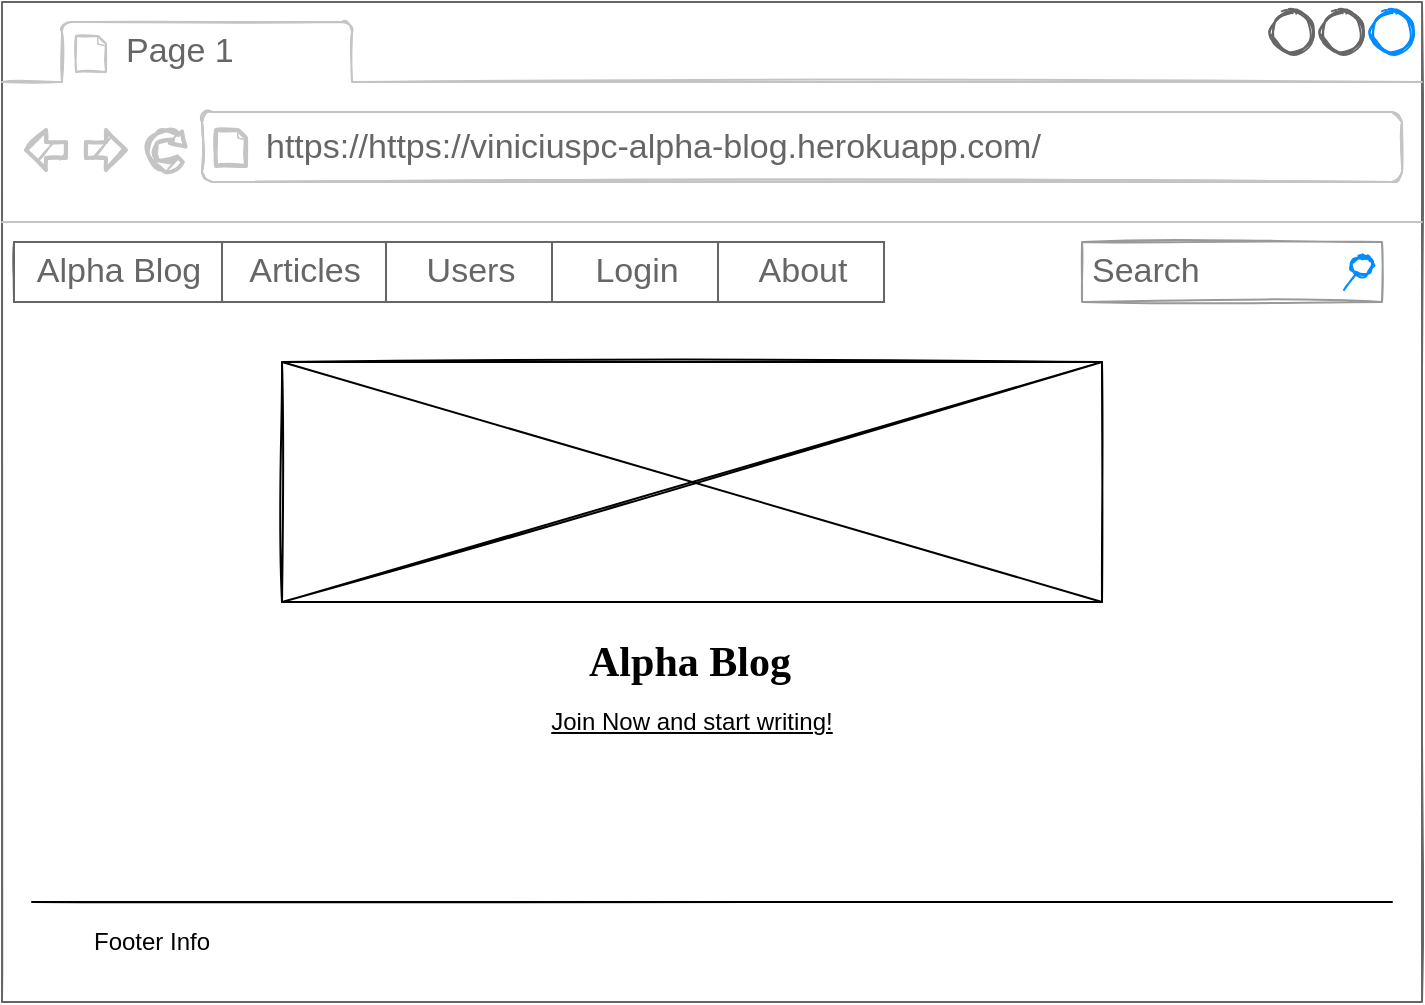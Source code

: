 <mxfile version="13.6.2" type="device"><diagram id="eGAw9KMQLf6o4lgfY6XJ" name="Page-1"><mxGraphModel dx="1362" dy="822" grid="1" gridSize="10" guides="1" tooltips="1" connect="1" arrows="1" fold="1" page="1" pageScale="1" pageWidth="827" pageHeight="1169" math="0" shadow="0"><root><mxCell id="0"/><mxCell id="1" parent="0"/><mxCell id="Bl53Ylh-VQjBQLuXpfJ7-1" value="" style="strokeWidth=1;shadow=0;dashed=0;align=center;html=1;shape=mxgraph.mockup.containers.browserWindow;rSize=0;strokeColor=#666666;strokeColor2=#008cff;strokeColor3=#c4c4c4;mainText=,;recursiveResize=0;sketch=1;" vertex="1" parent="1"><mxGeometry x="70" y="40" width="710" height="500" as="geometry"/></mxCell><mxCell id="Bl53Ylh-VQjBQLuXpfJ7-2" value="Page 1" style="strokeWidth=1;shadow=0;dashed=0;align=center;html=1;shape=mxgraph.mockup.containers.anchor;fontSize=17;fontColor=#666666;align=left;sketch=1;" vertex="1" parent="Bl53Ylh-VQjBQLuXpfJ7-1"><mxGeometry x="60" y="12" width="110" height="26" as="geometry"/></mxCell><mxCell id="Bl53Ylh-VQjBQLuXpfJ7-3" value="https://https://viniciuspc-alpha-blog.herokuapp.com/" style="strokeWidth=1;shadow=0;dashed=0;align=center;html=1;shape=mxgraph.mockup.containers.anchor;rSize=0;fontSize=17;fontColor=#666666;align=left;sketch=1;" vertex="1" parent="Bl53Ylh-VQjBQLuXpfJ7-1"><mxGeometry x="130" y="60" width="400" height="26" as="geometry"/></mxCell><mxCell id="Bl53Ylh-VQjBQLuXpfJ7-4" value="Search" style="strokeWidth=1;shadow=0;dashed=0;align=center;html=1;shape=mxgraph.mockup.forms.searchBox;strokeColor=#999999;mainText=;strokeColor2=#008cff;fontColor=#666666;fontSize=17;align=left;spacingLeft=3;sketch=1;" vertex="1" parent="Bl53Ylh-VQjBQLuXpfJ7-1"><mxGeometry x="540" y="120" width="150" height="30" as="geometry"/></mxCell><mxCell id="Bl53Ylh-VQjBQLuXpfJ7-16" value="" style="group;sketch=1;shadow=1;glass=0;rounded=1;arcSize=14;" vertex="1" connectable="0" parent="Bl53Ylh-VQjBQLuXpfJ7-1"><mxGeometry x="140" y="180" width="410" height="120" as="geometry"/></mxCell><mxCell id="Bl53Ylh-VQjBQLuXpfJ7-13" value="" style="rounded=0;whiteSpace=wrap;html=1;shadow=0;sketch=1;" vertex="1" parent="Bl53Ylh-VQjBQLuXpfJ7-16"><mxGeometry width="410" height="120" as="geometry"/></mxCell><mxCell id="Bl53Ylh-VQjBQLuXpfJ7-14" value="" style="endArrow=none;html=1;exitX=0;exitY=1;exitDx=0;exitDy=0;sketch=1;shadow=0;" edge="1" parent="Bl53Ylh-VQjBQLuXpfJ7-16" source="Bl53Ylh-VQjBQLuXpfJ7-13"><mxGeometry width="50" height="50" relative="1" as="geometry"><mxPoint x="324.583" y="42.857" as="sourcePoint"/><mxPoint x="410" as="targetPoint"/></mxGeometry></mxCell><mxCell id="Bl53Ylh-VQjBQLuXpfJ7-15" value="" style="endArrow=none;html=1;entryX=0;entryY=0;entryDx=0;entryDy=0;exitX=1;exitY=1;exitDx=0;exitDy=0;sketch=1;shadow=0;" edge="1" parent="Bl53Ylh-VQjBQLuXpfJ7-16" source="Bl53Ylh-VQjBQLuXpfJ7-13" target="Bl53Ylh-VQjBQLuXpfJ7-13"><mxGeometry width="50" height="50" relative="1" as="geometry"><mxPoint x="336.41" y="154.286" as="sourcePoint"/><mxPoint x="388.974" y="111.429" as="targetPoint"/></mxGeometry></mxCell><mxCell id="Bl53Ylh-VQjBQLuXpfJ7-17" value="&lt;font style=&quot;font-size: 21px&quot; face=&quot;Times New Roman&quot;&gt;&lt;b&gt;Alpha Blog&lt;/b&gt;&lt;/font&gt;" style="text;html=1;strokeColor=none;fillColor=none;align=center;verticalAlign=middle;whiteSpace=wrap;rounded=0;shadow=0;sketch=1;" vertex="1" parent="Bl53Ylh-VQjBQLuXpfJ7-1"><mxGeometry x="234" y="320" width="220" height="20" as="geometry"/></mxCell><mxCell id="Bl53Ylh-VQjBQLuXpfJ7-18" value="&lt;u&gt;Join Now and start writing!&lt;/u&gt;" style="text;html=1;strokeColor=none;fillColor=none;align=center;verticalAlign=middle;whiteSpace=wrap;rounded=0;shadow=0;sketch=1;" vertex="1" parent="Bl53Ylh-VQjBQLuXpfJ7-1"><mxGeometry x="260" y="350" width="170" height="20" as="geometry"/></mxCell><mxCell id="Bl53Ylh-VQjBQLuXpfJ7-20" value="" style="endArrow=none;html=1;sketch=1;shadow=0;" edge="1" parent="Bl53Ylh-VQjBQLuXpfJ7-1"><mxGeometry width="50" height="50" relative="1" as="geometry"><mxPoint x="15" y="450" as="sourcePoint"/><mxPoint x="695" y="450" as="targetPoint"/></mxGeometry></mxCell><mxCell id="Bl53Ylh-VQjBQLuXpfJ7-21" value="Footer Info" style="text;html=1;strokeColor=none;fillColor=none;align=center;verticalAlign=middle;whiteSpace=wrap;rounded=0;shadow=0;sketch=1;" vertex="1" parent="Bl53Ylh-VQjBQLuXpfJ7-1"><mxGeometry x="20" y="460" width="110" height="20" as="geometry"/></mxCell><mxCell id="Bl53Ylh-VQjBQLuXpfJ7-23" value="" style="group;strokeColor=#000000;sketch=1;container=0;" vertex="1" connectable="0" parent="Bl53Ylh-VQjBQLuXpfJ7-1"><mxGeometry x="6" y="120" width="434" height="30" as="geometry"/></mxCell><mxCell id="Bl53Ylh-VQjBQLuXpfJ7-5" value="" style="strokeWidth=1;shadow=0;dashed=0;align=center;html=1;shape=mxgraph.mockup.forms.rrect;rSize=0;strokeColor=#999999;sketch=0;container=0;" vertex="1" parent="Bl53Ylh-VQjBQLuXpfJ7-1"><mxGeometry x="6" y="120" width="404" height="30" as="geometry"/></mxCell><mxCell id="Bl53Ylh-VQjBQLuXpfJ7-6" value="Alpha Blog" style="strokeColor=inherit;fillColor=inherit;gradientColor=inherit;strokeWidth=1;shadow=0;dashed=0;align=center;html=1;shape=mxgraph.mockup.forms.rrect;rSize=0;fontSize=17;fontColor=#666666;sketch=0;" vertex="1" parent="Bl53Ylh-VQjBQLuXpfJ7-1"><mxGeometry x="6" y="120" width="104" height="30" as="geometry"/></mxCell><mxCell id="Bl53Ylh-VQjBQLuXpfJ7-7" value="Articles" style="strokeColor=inherit;fillColor=inherit;gradientColor=inherit;strokeWidth=1;shadow=0;dashed=0;align=center;html=1;shape=mxgraph.mockup.forms.rrect;rSize=0;fontSize=17;fontColor=#666666;sketch=0;" vertex="1" parent="Bl53Ylh-VQjBQLuXpfJ7-1"><mxGeometry x="110" y="120" width="82" height="30" as="geometry"/></mxCell><mxCell id="Bl53Ylh-VQjBQLuXpfJ7-8" value="Users" style="strokeColor=inherit;fillColor=inherit;gradientColor=inherit;strokeWidth=1;shadow=0;dashed=0;align=center;html=1;shape=mxgraph.mockup.forms.rrect;rSize=0;fontSize=17;fontColor=#666666;sketch=0;" vertex="1" parent="Bl53Ylh-VQjBQLuXpfJ7-1"><mxGeometry x="192" y="120" width="83" height="30" as="geometry"/></mxCell><mxCell id="Bl53Ylh-VQjBQLuXpfJ7-9" value="Login" style="strokeColor=inherit;fillColor=inherit;gradientColor=inherit;strokeWidth=1;shadow=0;dashed=0;align=center;html=1;shape=mxgraph.mockup.forms.rrect;rSize=0;fontSize=17;fontColor=#666666;sketch=0;" vertex="1" parent="Bl53Ylh-VQjBQLuXpfJ7-1"><mxGeometry x="275" y="120" width="83" height="30" as="geometry"/></mxCell><mxCell id="Bl53Ylh-VQjBQLuXpfJ7-10" value="About" style="strokeColor=inherit;fillColor=inherit;gradientColor=inherit;strokeWidth=1;shadow=0;dashed=0;align=center;html=1;shape=mxgraph.mockup.forms.rrect;rSize=0;fontSize=17;fontColor=#666666;sketch=0;" vertex="1" parent="Bl53Ylh-VQjBQLuXpfJ7-1"><mxGeometry x="358" y="120" width="83" height="30" as="geometry"/></mxCell></root></mxGraphModel></diagram></mxfile>